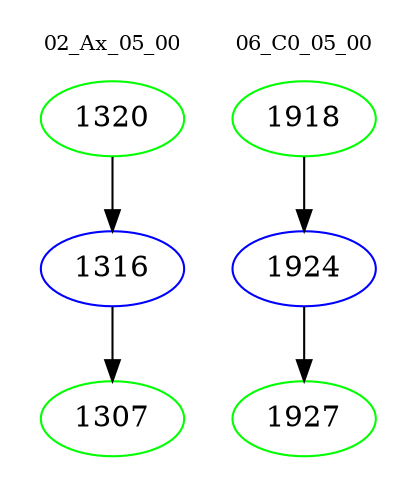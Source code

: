 digraph{
subgraph cluster_0 {
color = white
label = "02_Ax_05_00";
fontsize=10;
T0_1320 [label="1320", color="green"]
T0_1320 -> T0_1316 [color="black"]
T0_1316 [label="1316", color="blue"]
T0_1316 -> T0_1307 [color="black"]
T0_1307 [label="1307", color="green"]
}
subgraph cluster_1 {
color = white
label = "06_C0_05_00";
fontsize=10;
T1_1918 [label="1918", color="green"]
T1_1918 -> T1_1924 [color="black"]
T1_1924 [label="1924", color="blue"]
T1_1924 -> T1_1927 [color="black"]
T1_1927 [label="1927", color="green"]
}
}
